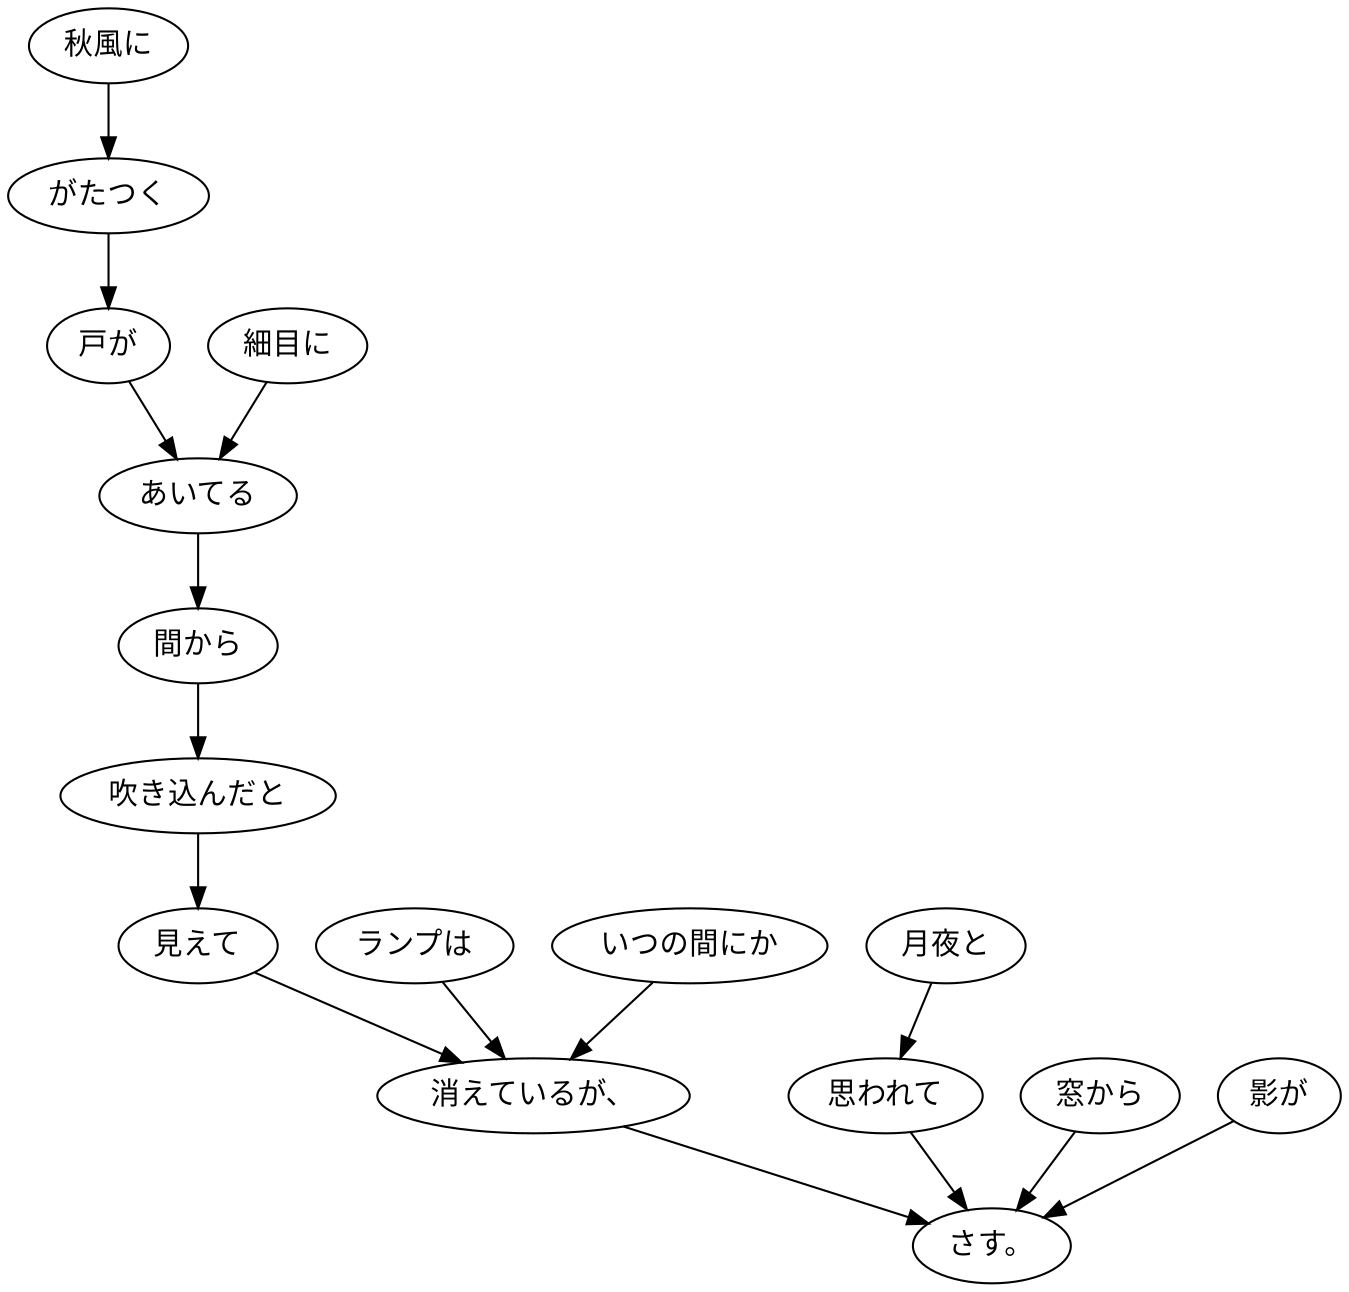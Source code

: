 digraph graph9121 {
	node0 [label="秋風に"];
	node1 [label="がたつく"];
	node2 [label="戸が"];
	node3 [label="細目に"];
	node4 [label="あいてる"];
	node5 [label="間から"];
	node6 [label="吹き込んだと"];
	node7 [label="見えて"];
	node8 [label="ランプは"];
	node9 [label="いつの間にか"];
	node10 [label="消えているが、"];
	node11 [label="月夜と"];
	node12 [label="思われて"];
	node13 [label="窓から"];
	node14 [label="影が"];
	node15 [label="さす。"];
	node0 -> node1;
	node1 -> node2;
	node2 -> node4;
	node3 -> node4;
	node4 -> node5;
	node5 -> node6;
	node6 -> node7;
	node7 -> node10;
	node8 -> node10;
	node9 -> node10;
	node10 -> node15;
	node11 -> node12;
	node12 -> node15;
	node13 -> node15;
	node14 -> node15;
}
